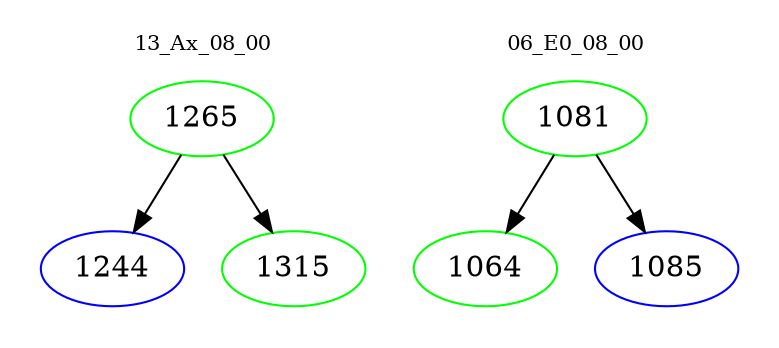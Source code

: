 digraph{
subgraph cluster_0 {
color = white
label = "13_Ax_08_00";
fontsize=10;
T0_1265 [label="1265", color="green"]
T0_1265 -> T0_1244 [color="black"]
T0_1244 [label="1244", color="blue"]
T0_1265 -> T0_1315 [color="black"]
T0_1315 [label="1315", color="green"]
}
subgraph cluster_1 {
color = white
label = "06_E0_08_00";
fontsize=10;
T1_1081 [label="1081", color="green"]
T1_1081 -> T1_1064 [color="black"]
T1_1064 [label="1064", color="green"]
T1_1081 -> T1_1085 [color="black"]
T1_1085 [label="1085", color="blue"]
}
}
